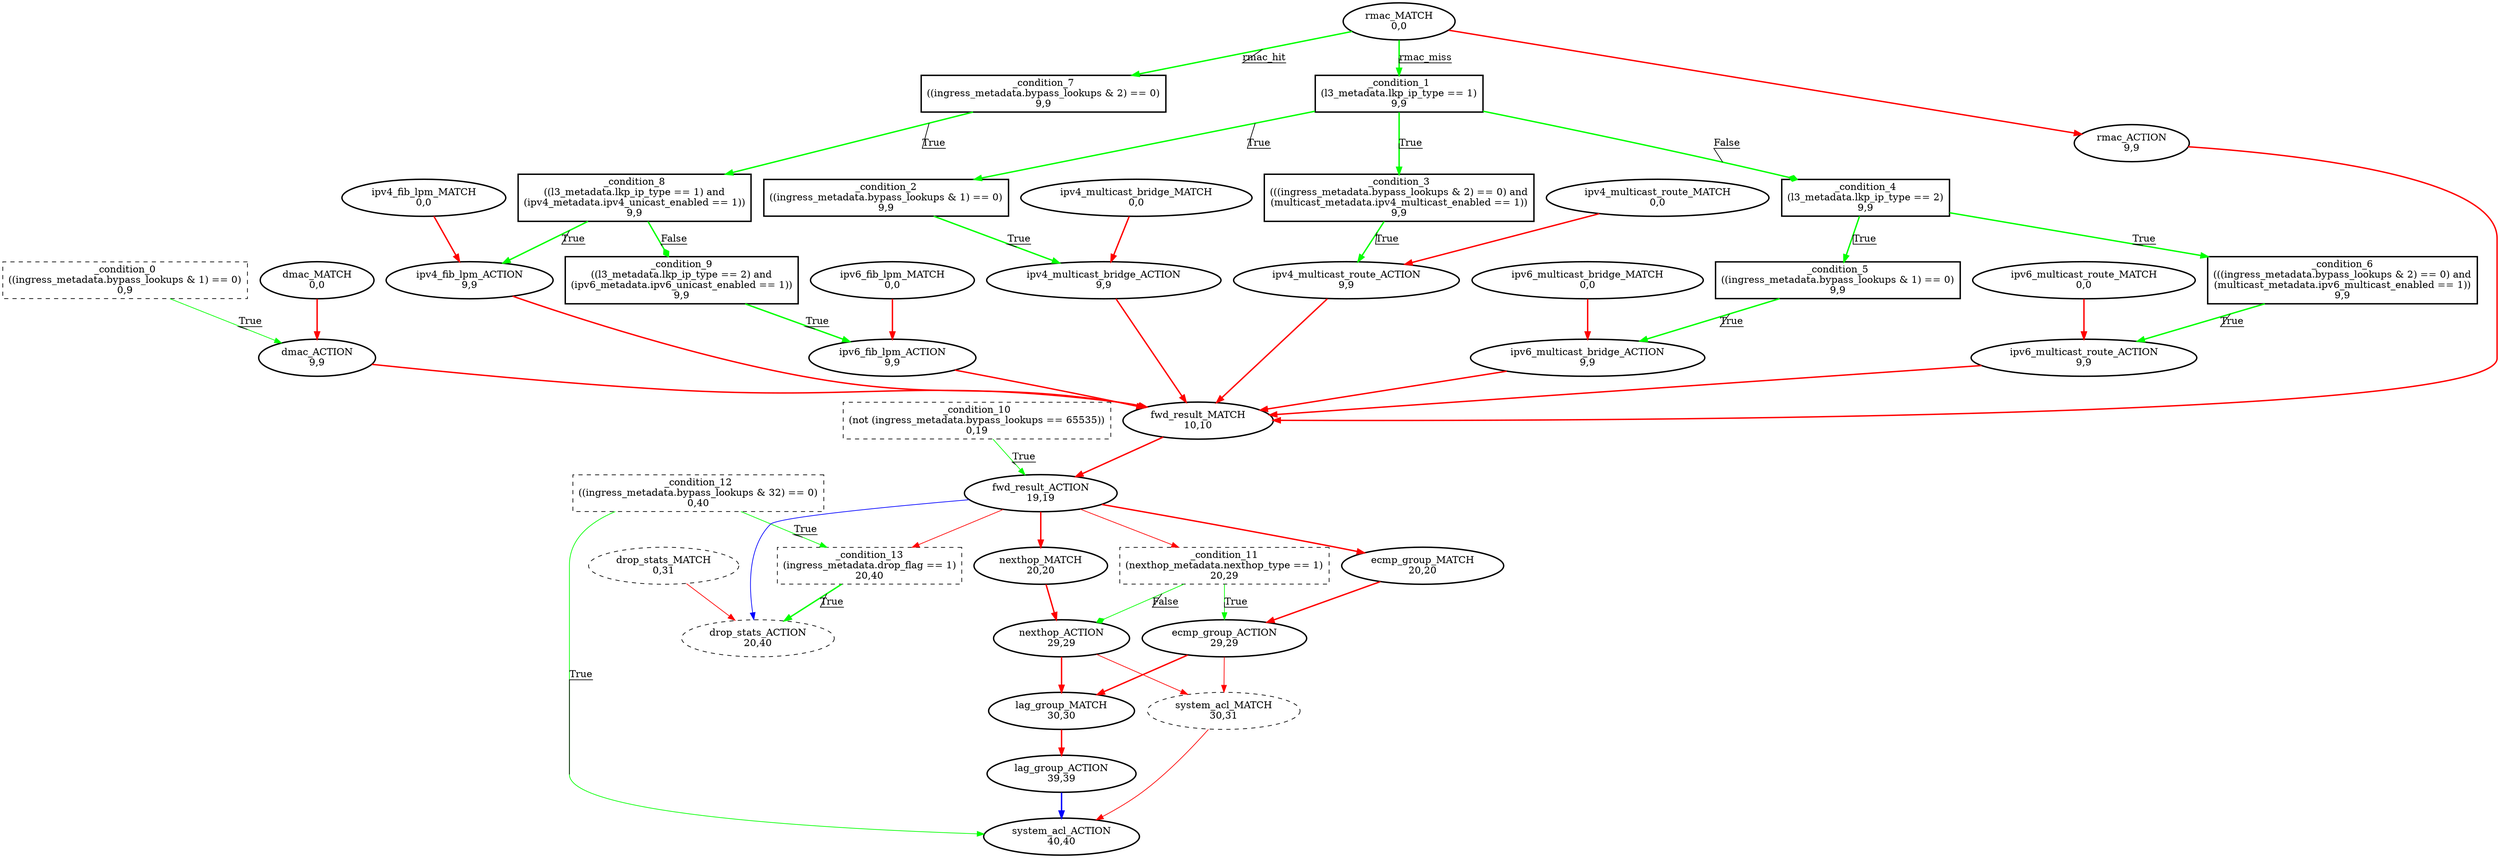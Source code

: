 digraph ingress {
_condition_0 [ shape=box label="_condition_0\n((ingress_metadata.bypass_lookups & 1) == 0)\n0,9" style=dashed];
_condition_1 [ shape=box label="_condition_1\n(l3_metadata.lkp_ip_type == 1)\n9,9" style=bold];
_condition_10 [ shape=box label="_condition_10\n(not (ingress_metadata.bypass_lookups == 65535))\n0,19" style=dashed];
_condition_11 [ shape=box label="_condition_11\n(nexthop_metadata.nexthop_type == 1)\n20,29" style=dashed];
_condition_12 [ shape=box label="_condition_12\n((ingress_metadata.bypass_lookups & 32) == 0)\n0,40" style=dashed];
_condition_13 [ shape=box label="_condition_13\n(ingress_metadata.drop_flag == 1)\n20,40" style=dashed];
_condition_2 [ shape=box label="_condition_2\n((ingress_metadata.bypass_lookups & 1) == 0)\n9,9" style=bold];
_condition_3 [ shape=box label="_condition_3\n(((ingress_metadata.bypass_lookups & 2) == 0) and
(multicast_metadata.ipv4_multicast_enabled == 1))\n9,9" style=bold];
_condition_4 [ shape=box label="_condition_4\n(l3_metadata.lkp_ip_type == 2)\n9,9" style=bold];
_condition_5 [ shape=box label="_condition_5\n((ingress_metadata.bypass_lookups & 1) == 0)\n9,9" style=bold];
_condition_6 [ shape=box label="_condition_6\n(((ingress_metadata.bypass_lookups & 2) == 0) and
(multicast_metadata.ipv6_multicast_enabled == 1))\n9,9" style=bold];
_condition_7 [ shape=box label="_condition_7\n((ingress_metadata.bypass_lookups & 2) == 0)\n9,9" style=bold];
_condition_8 [ shape=box label="_condition_8\n((l3_metadata.lkp_ip_type == 1) and
(ipv4_metadata.ipv4_unicast_enabled == 1))\n9,9" style=bold];
_condition_9 [ shape=box label="_condition_9\n((l3_metadata.lkp_ip_type == 2) and
(ipv6_metadata.ipv6_unicast_enabled == 1))\n9,9" style=bold];
dmac_ACTION [ label="dmac_ACTION\n9,9" style=bold];
dmac_MATCH [ label="dmac_MATCH\n0,0" style=bold];
drop_stats_ACTION [ label="drop_stats_ACTION\n20,40" style=dashed];
drop_stats_MATCH [ label="drop_stats_MATCH\n0,31" style=dashed];
ecmp_group_ACTION [ label="ecmp_group_ACTION\n29,29" style=bold];
ecmp_group_MATCH [ label="ecmp_group_MATCH\n20,20" style=bold];
fwd_result_ACTION [ label="fwd_result_ACTION\n19,19" style=bold];
fwd_result_MATCH [ label="fwd_result_MATCH\n10,10" style=bold];
ipv4_fib_lpm_ACTION [ label="ipv4_fib_lpm_ACTION\n9,9" style=bold];
ipv4_fib_lpm_MATCH [ label="ipv4_fib_lpm_MATCH\n0,0" style=bold];
ipv4_multicast_bridge_ACTION [ label="ipv4_multicast_bridge_ACTION\n9,9" style=bold];
ipv4_multicast_bridge_MATCH [ label="ipv4_multicast_bridge_MATCH\n0,0" style=bold];
ipv4_multicast_route_ACTION [ label="ipv4_multicast_route_ACTION\n9,9" style=bold];
ipv4_multicast_route_MATCH [ label="ipv4_multicast_route_MATCH\n0,0" style=bold];
ipv6_fib_lpm_ACTION [ label="ipv6_fib_lpm_ACTION\n9,9" style=bold];
ipv6_fib_lpm_MATCH [ label="ipv6_fib_lpm_MATCH\n0,0" style=bold];
ipv6_multicast_bridge_ACTION [ label="ipv6_multicast_bridge_ACTION\n9,9" style=bold];
ipv6_multicast_bridge_MATCH [ label="ipv6_multicast_bridge_MATCH\n0,0" style=bold];
ipv6_multicast_route_ACTION [ label="ipv6_multicast_route_ACTION\n9,9" style=bold];
ipv6_multicast_route_MATCH [ label="ipv6_multicast_route_MATCH\n0,0" style=bold];
lag_group_ACTION [ label="lag_group_ACTION\n39,39" style=bold];
lag_group_MATCH [ label="lag_group_MATCH\n30,30" style=bold];
nexthop_ACTION [ label="nexthop_ACTION\n29,29" style=bold];
nexthop_MATCH [ label="nexthop_MATCH\n20,20" style=bold];
rmac_ACTION [ label="rmac_ACTION\n9,9" style=bold];
rmac_MATCH [ label="rmac_MATCH\n0,0" style=bold];
system_acl_ACTION [ label="system_acl_ACTION\n40,40" style=bold];
system_acl_MATCH [ label="system_acl_MATCH\n30,31" style=dashed];
_condition_0 -> dmac_ACTION [color=green label="True" decorate=true ];
_condition_1 -> _condition_2 [color=green label="True" decorate=true  style=bold];
_condition_1 -> _condition_3 [color=green label="True" decorate=true  style=bold];
_condition_1 -> _condition_4 [color=green label="False" decorate=true  arrowhead = diamond style=bold];
_condition_10 -> fwd_result_ACTION [color=green label="True" decorate=true ];
_condition_11 -> ecmp_group_ACTION [color=green label="True" decorate=true ];
_condition_11 -> nexthop_ACTION [color=green label="False" decorate=true  arrowhead = diamond];
_condition_12 -> _condition_13 [color=green label="True" decorate=true ];
_condition_12 -> system_acl_ACTION [color=green label="True" decorate=true ];
_condition_13 -> drop_stats_ACTION [color=green label="True" decorate=true  style=bold];
_condition_2 -> ipv4_multicast_bridge_ACTION [color=green label="True" decorate=true  style=bold];
_condition_3 -> ipv4_multicast_route_ACTION [color=green label="True" decorate=true  style=bold];
_condition_4 -> _condition_5 [color=green label="True" decorate=true  style=bold];
_condition_4 -> _condition_6 [color=green label="True" decorate=true  style=bold];
_condition_5 -> ipv6_multicast_bridge_ACTION [color=green label="True" decorate=true  style=bold];
_condition_6 -> ipv6_multicast_route_ACTION [color=green label="True" decorate=true  style=bold];
_condition_7 -> _condition_8 [color=green label="True" decorate=true  style=bold];
_condition_8 -> _condition_9 [color=green label="False" decorate=true  arrowhead = diamond style=bold];
_condition_8 -> ipv4_fib_lpm_ACTION [color=green label="True" decorate=true  style=bold];
_condition_9 -> ipv6_fib_lpm_ACTION [color=green label="True" decorate=true  style=bold];
dmac_ACTION -> fwd_result_MATCH [color=red  style=bold];
dmac_MATCH -> dmac_ACTION [color=red  style=bold];
drop_stats_MATCH -> drop_stats_ACTION [color=red ];
ecmp_group_ACTION -> lag_group_MATCH [color=red  style=bold];
ecmp_group_ACTION -> system_acl_MATCH [color=red ];
ecmp_group_MATCH -> ecmp_group_ACTION [color=red  style=bold];
fwd_result_ACTION -> _condition_11 [color=red ];
fwd_result_ACTION -> _condition_13 [color=red ];
fwd_result_ACTION -> drop_stats_ACTION [color=blue ];
fwd_result_ACTION -> ecmp_group_MATCH [color=red  style=bold];
fwd_result_ACTION -> nexthop_MATCH [color=red  style=bold];
fwd_result_MATCH -> fwd_result_ACTION [color=red  style=bold];
ipv4_fib_lpm_ACTION -> fwd_result_MATCH [color=red  style=bold];
ipv4_fib_lpm_MATCH -> ipv4_fib_lpm_ACTION [color=red  style=bold];
ipv4_multicast_bridge_ACTION -> fwd_result_MATCH [color=red  style=bold];
ipv4_multicast_bridge_MATCH -> ipv4_multicast_bridge_ACTION [color=red  style=bold];
ipv4_multicast_route_ACTION -> fwd_result_MATCH [color=red  style=bold];
ipv4_multicast_route_MATCH -> ipv4_multicast_route_ACTION [color=red  style=bold];
ipv6_fib_lpm_ACTION -> fwd_result_MATCH [color=red  style=bold];
ipv6_fib_lpm_MATCH -> ipv6_fib_lpm_ACTION [color=red  style=bold];
ipv6_multicast_bridge_ACTION -> fwd_result_MATCH [color=red  style=bold];
ipv6_multicast_bridge_MATCH -> ipv6_multicast_bridge_ACTION [color=red  style=bold];
ipv6_multicast_route_ACTION -> fwd_result_MATCH [color=red  style=bold];
ipv6_multicast_route_MATCH -> ipv6_multicast_route_ACTION [color=red  style=bold];
lag_group_ACTION -> system_acl_ACTION [color=blue  style=bold];
lag_group_MATCH -> lag_group_ACTION [color=red  style=bold];
nexthop_ACTION -> lag_group_MATCH [color=red  style=bold];
nexthop_ACTION -> system_acl_MATCH [color=red ];
nexthop_MATCH -> nexthop_ACTION [color=red  style=bold];
rmac_ACTION -> fwd_result_MATCH [color=red  style=bold];
rmac_MATCH -> _condition_1 [color=green label="rmac_miss" decorate=true  style=bold];
rmac_MATCH -> _condition_7 [color=green label="rmac_hit" decorate=true  style=bold];
rmac_MATCH -> rmac_ACTION [color=red  style=bold];
system_acl_MATCH -> system_acl_ACTION [color=red ];
}
